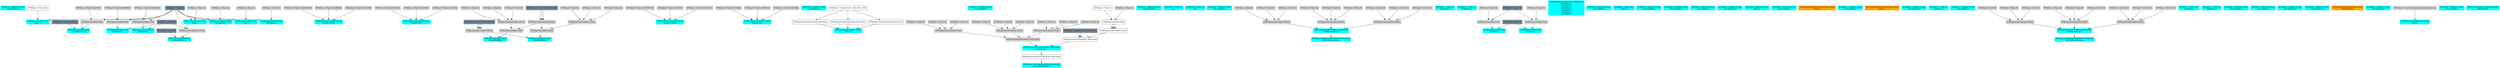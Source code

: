 digraph G {
node0 [shape="box" color="cyan" style="filled" label="VFXValue`1 Boolean (True)
_vfx_enabled_a"]
node1 [shape="box" color="cyan" style="filled" label="VFXExpressionMax Float
Rate_a"]
node2 [shape="box" label="VFXValue`1 Float (30)"]
node3 [shape="box" color="lightslategray" style="filled" label="VFXValue`1 Float (0)"]
node4 [shape="box" color="cyan" style="filled" label="VFXExpressionCombine Float3
bounds_center"]
node5 [shape="box" color="lightgray" style="filled" label="VFXValue`1 Float (-0.08967018)"]
node6 [shape="box" color="lightgray" style="filled" label="VFXValue`1 Float (0.3930029)"]
node7 [shape="box" color="lightgray" style="filled" label="VFXValue`1 Float (0.1912585)"]
node8 [shape="box" color="cyan" style="filled" label="VFXExpressionCombine Float3
bounds_size"]
node9 [shape="box" color="lightgray" style="filled" label="VFXValue`1 Float (3.687424)"]
node10 [shape="box" color="lightgray" style="filled" label="VFXValue`1 Float (3.051853)"]
node11 [shape="box" color="lightgray" style="filled" label="VFXValue`1 Float (2.478354)"]
node12 [shape="box" color="cyan" style="filled" label="VFXExpressionMin Float3
boundsPadding"]
node13 [shape="box" color="lightgray" style="filled" label="VFXExpressionMax Float3"]
node14 [shape="box" color="lightgray" style="filled" label="VFXExpressionCombine Float3"]
node15 [shape="box" color="lightgray" style="filled" label="VFXValue`1 Float (0)"]
node16 [shape="box" color="lightgray" style="filled" label="VFXValue`1 Float (0)"]
node17 [shape="box" color="lightgray" style="filled" label="VFXValue`1 Float (0)"]
node18 [shape="box" color="lightgray" style="filled" label="VFXExpressionCombine Float3"]
node19 [shape="box" color="lightslategray" style="filled" label="VFXValue`1 Float (-1.701412E+38)"]
node20 [shape="box" color="lightgray" style="filled" label="VFXExpressionCombine Float3"]
node21 [shape="box" color="lightslategray" style="filled" label="VFXValue`1 Float (1.701412E+38)"]
node22 [shape="box" color="cyan" style="filled" label="VFXExpressionCombine Float3
bounds_center"]
node23 [shape="box" color="lightgray" style="filled" label="VFXValue`1 Float (-0.07987535)"]
node24 [shape="box" color="lightgray" style="filled" label="VFXValue`1 Float (0.369233)"]
node25 [shape="box" color="lightgray" style="filled" label="VFXValue`1 Float (0.2012136)"]
node26 [shape="box" color="cyan" style="filled" label="VFXExpressionCombine Float3
bounds_size"]
node27 [shape="box" color="lightgray" style="filled" label="VFXValue`1 Float (3.709438)"]
node28 [shape="box" color="lightgray" style="filled" label="VFXValue`1 Float (3.099251)"]
node29 [shape="box" color="lightgray" style="filled" label="VFXValue`1 Float (2.547388)"]
node30 [shape="box" color="cyan" style="filled" label="VFXExpressionMin Float3
boundsPadding"]
node31 [shape="box" color="lightgray" style="filled" label="VFXExpressionMax Float3"]
node32 [shape="box" color="lightgray" style="filled" label="VFXExpressionCombine Float3"]
node33 [shape="box" color="lightgray" style="filled" label="VFXValue`1 Float (0)"]
node34 [shape="box" color="lightgray" style="filled" label="VFXValue`1 Float (0)"]
node35 [shape="box" color="lightgray" style="filled" label="VFXValue`1 Float (0)"]
node36 [shape="box" color="cyan" style="filled" label="VFXValue`1 Boolean (True)
_vfx_enabled_a"]
node37 [shape="box" color="cyan" style="filled" label="VFXExpressionCombine Float3
Color_a"]
node38 [shape="box" label="VFXExpressionExtractComponent Float"]
node39 [shape="box" label="VFXValue`1 Float4 ((0.43, 2.98, 4.00, 0.00))"]
node40 [shape="box" label="VFXExpressionExtractComponent Float"]
node41 [shape="box" label="VFXExpressionExtractComponent Float"]
node42 [shape="box" color="cyan" style="filled" label="VFXValue`1 Boolean (True)
_vfx_enabled_b"]
node43 [shape="box" color="cyan" style="filled" label="VFXExpressionMin Float
arcSphere_arc_b"]
node44 [shape="box" color="lightgray" style="filled" label="VFXExpressionMax Float"]
node45 [shape="box" color="lightgray" style="filled" label="VFXValue`1 Float (6.283185)"]
node46 [shape="box" color="lightslategray" style="filled" label="VFXValue`1 Float (6.283185)"]
node47 [shape="box" color="cyan" style="filled" label="VFXExpressionTransformMatrix Matrix4x4
transform_b"]
node48 [shape="box" color="lightgray" style="filled" label="VFXExpressionTRSToMatrix Matrix4x4"]
node49 [shape="box" color="lightgray" style="filled" label="VFXExpressionCombine Float3"]
node50 [shape="box" color="lightgray" style="filled" label="VFXValue`1 Float (0)"]
node51 [shape="box" color="lightgray" style="filled" label="VFXValue`1 Float (0)"]
node52 [shape="box" color="lightgray" style="filled" label="VFXValue`1 Float (0)"]
node53 [shape="box" color="lightgray" style="filled" label="VFXExpressionCombine Float3"]
node54 [shape="box" color="lightgray" style="filled" label="VFXValue`1 Float (0)"]
node55 [shape="box" color="lightgray" style="filled" label="VFXValue`1 Float (0)"]
node56 [shape="box" color="lightgray" style="filled" label="VFXValue`1 Float (0)"]
node57 [shape="box" color="lightgray" style="filled" label="VFXExpressionCombine Float3"]
node58 [shape="box" color="lightgray" style="filled" label="VFXValue`1 Float (1)"]
node59 [shape="box" color="lightgray" style="filled" label="VFXValue`1 Float (1)"]
node60 [shape="box" color="lightgray" style="filled" label="VFXValue`1 Float (1)"]
node61 [shape="box" label="VFXExpressionTRSToMatrix Matrix4x4"]
node62 [shape="box" color="lightslategray" style="filled" label="VFXValue`1 Float3 ((0.00, 0.00, 0.00))"]
node63 [shape="box" label="VFXExpressionCombine Float3"]
node64 [shape="box" label="VFXExpressionMul Float"]
node65 [shape="box" label="VFXValue`1 Float (1)"]
node66 [shape="box" color="lightgray" style="filled" label="VFXValue`1 Float (1)"]
node67 [shape="box" color="cyan" style="filled" label="VFXExpressionTransposeMatrix Matrix4x4
inverseTranspose_b"]
node68 [shape="box" label="VFXExpressionInverseTRSMatrix Matrix4x4"]
node69 [shape="box" color="cyan" style="filled" label="VFXExpressionPow Float
volumeFactor_b"]
node70 [shape="box" color="lightgray" style="filled" label="VFXExpressionSubtract Float"]
node71 [shape="box" color="lightslategray" style="filled" label="VFXValue`1 Float (1)"]
node72 [shape="box" color="lightslategray" style="filled" label="VFXValue`1 Float (3)"]
node73 [shape="box" color="cyan" style="filled" label="VFXValue`1 Boolean (True)
_vfx_enabled_c"]
node74 [shape="box" color="cyan" style="filled" label="VFXValue`1 Float (1)
A_c"]
node75 [shape="box" color="cyan" style="filled" label="VFXValue`1 Float (3)
B_c"]
node76 [shape="box" color="cyan" style="filled" label="VFXValue`1 Boolean (True)
_vfx_enabled_a"]
node77 [shape="box" color="cyan" style="filled" label="VFXExpressionInverseTRSMatrix Matrix4x4
InvFieldTransform_a"]
node78 [shape="box" color="cyan" style="filled" label="VFXExpressionTRSToMatrix Matrix4x4
FieldTransform_a"]
node79 [shape="box" color="lightgray" style="filled" label="VFXExpressionCombine Float3"]
node80 [shape="box" color="lightgray" style="filled" label="VFXValue`1 Float (0)"]
node81 [shape="box" color="lightgray" style="filled" label="VFXValue`1 Float (0)"]
node82 [shape="box" color="lightgray" style="filled" label="VFXValue`1 Float (0)"]
node83 [shape="box" color="lightgray" style="filled" label="VFXExpressionCombine Float3"]
node84 [shape="box" color="lightgray" style="filled" label="VFXValue`1 Float (0)"]
node85 [shape="box" color="lightgray" style="filled" label="VFXValue`1 Float (0)"]
node86 [shape="box" color="lightgray" style="filled" label="VFXValue`1 Float (0)"]
node87 [shape="box" color="lightgray" style="filled" label="VFXExpressionCombine Float3"]
node88 [shape="box" color="lightgray" style="filled" label="VFXValue`1 Float (0.3)"]
node89 [shape="box" color="lightgray" style="filled" label="VFXValue`1 Float (0.3)"]
node90 [shape="box" color="lightgray" style="filled" label="VFXValue`1 Float (0.3)"]
node91 [shape="box" color="cyan" style="filled" label="VFXValue`1 Float (5)
Intensity_a"]
node92 [shape="box" color="cyan" style="filled" label="VFXExpressionMax Float
Drag_a"]
node93 [shape="box" color="lightgray" style="filled" label="VFXValue`1 Float (1)"]
node94 [shape="box" color="cyan" style="filled" label="VFXValue`1 Float (1)
frequency_a"]
node95 [shape="box" color="cyan" style="filled" label="VFXExpressionMin Int32
octaves_a"]
node96 [shape="box" color="lightgray" style="filled" label="VFXExpressionMax Int32"]
node97 [shape="box" color="lightgray" style="filled" label="VFXValue`1 Int32 (3)"]
node98 [shape="box" color="lightslategray" style="filled" label="VFXValue`1 Int32 (1)"]
node99 [shape="box" color="lightslategray" style="filled" label="VFXValue`1 Int32 (8)"]
node100 [shape="box" color="cyan" style="filled" label="VFXExpressionMin Float
roughness_a"]
node101 [shape="box" color="lightgray" style="filled" label="VFXExpressionMax Float"]
node102 [shape="box" color="lightgray" style="filled" label="VFXValue`1 Float (0.8348661)"]
node103 [shape="box" color="cyan" style="filled" label="VFXExpressionMax Float
lacunarity_a"]
node104 [shape="box" color="lightgray" style="filled" label="VFXValue`1 Float (2)"]
node105 [shape="box" color="cyan" style="filled" label="VFXBuiltInExpression Float (DeltaTime)
deltaTime_a
deltaTime_b
deltaTime_c
deltaTime_d
deltaTime_a
deltaTime_b
deltaTime_c"]
node106 [shape="box" color="cyan" style="filled" label="VFXValue`1 Boolean (True)
_vfx_enabled_b"]
node107 [shape="box" color="cyan" style="filled" label="VFXValue`1 Float (30)
Rate_b"]
node108 [shape="box" color="cyan" style="filled" label="VFXValue`1 Boolean (True)
_vfx_enabled_c"]
node109 [shape="box" color="cyan" style="filled" label="VFXValue`1 Boolean (True)
_vfx_enabled_d"]
node110 [shape="box" color="cyan" style="filled" label="VFXValue`1 Boolean (True)
_vfx_enabled_e"]
node111 [shape="box" color="cyan" style="filled" label="VFXValue`1 Boolean (True)
_vfx_enabled_a"]
node112 [shape="box" color="cyan" style="filled" label="VFXValue`1 Boolean (True)
Alive_a"]
node113 [shape="box" color="cyan" style="filled" label="VFXValue`1 Boolean (True)
_vfx_enabled_b"]
node114 [shape="box" color="orange" style="filled" label="VFXAttributeExpression Float3 (position)
Value_b"]
node115 [shape="box" color="cyan" style="filled" label="VFXValue`1 Boolean (True)
_vfx_enabled_c"]
node116 [shape="box" color="orange" style="filled" label="VFXAttributeExpression Float3 (color)
Value_c"]
node117 [shape="box" color="cyan" style="filled" label="VFXValue`1 Boolean (True)
_vfx_enabled_d"]
node118 [shape="box" color="cyan" style="filled" label="VFXValue`1 Float (3)
Lifetime_d"]
node119 [shape="box" color="cyan" style="filled" label="VFXValue`1 Boolean (True)
_vfx_enabled_a"]
node120 [shape="box" color="cyan" style="filled" label="VFXExpressionInverseTRSMatrix Matrix4x4
InvFieldTransform_a"]
node121 [shape="box" color="cyan" style="filled" label="VFXExpressionTRSToMatrix Matrix4x4
FieldTransform_a"]
node122 [shape="box" color="lightgray" style="filled" label="VFXExpressionCombine Float3"]
node123 [shape="box" color="lightgray" style="filled" label="VFXValue`1 Float (0)"]
node124 [shape="box" color="lightgray" style="filled" label="VFXValue`1 Float (0)"]
node125 [shape="box" color="lightgray" style="filled" label="VFXValue`1 Float (0)"]
node126 [shape="box" color="lightgray" style="filled" label="VFXExpressionCombine Float3"]
node127 [shape="box" color="lightgray" style="filled" label="VFXValue`1 Float (0)"]
node128 [shape="box" color="lightgray" style="filled" label="VFXValue`1 Float (0)"]
node129 [shape="box" color="lightgray" style="filled" label="VFXValue`1 Float (0)"]
node130 [shape="box" color="lightgray" style="filled" label="VFXExpressionCombine Float3"]
node131 [shape="box" color="lightgray" style="filled" label="VFXValue`1 Float (0.3)"]
node132 [shape="box" color="lightgray" style="filled" label="VFXValue`1 Float (0.3)"]
node133 [shape="box" color="lightgray" style="filled" label="VFXValue`1 Float (0.3)"]
node134 [shape="box" color="cyan" style="filled" label="VFXValue`1 Float (0.1)
Intensity_a"]
node135 [shape="box" color="cyan" style="filled" label="VFXExpressionMax Float
Drag_a"]
node136 [shape="box" color="lightgray" style="filled" label="VFXValue`1 Float (1)"]
node137 [shape="box" color="cyan" style="filled" label="VFXValue`1 Float (1)
frequency_a"]
node138 [shape="box" color="cyan" style="filled" label="VFXExpressionMin Int32
octaves_a"]
node139 [shape="box" color="lightgray" style="filled" label="VFXExpressionMax Int32"]
node140 [shape="box" color="lightgray" style="filled" label="VFXValue`1 Int32 (1)"]
node141 [shape="box" color="cyan" style="filled" label="VFXExpressionMin Float
roughness_a"]
node142 [shape="box" color="lightgray" style="filled" label="VFXExpressionMax Float"]
node143 [shape="box" color="lightgray" style="filled" label="VFXValue`1 Float (0.8348661)"]
node144 [shape="box" color="cyan" style="filled" label="VFXExpressionMax Float
lacunarity_a"]
node145 [shape="box" color="lightgray" style="filled" label="VFXValue`1 Float (2)"]
node146 [shape="box" color="cyan" style="filled" label="VFXValue`1 Boolean (True)
_vfx_enabled_b"]
node147 [shape="box" color="cyan" style="filled" label="VFXValue`1 Boolean (True)
_vfx_enabled_c"]
node148 [shape="box" color="cyan" style="filled" label="VFXValue`1 Boolean (True)
_vfx_enabled_d"]
node149 [shape="box" color="cyan" style="filled" label="VFXValue`1 Boolean (True)
_vfx_enabled_a"]
node150 [shape="box" color="orange" style="filled" label="VFXExpressionStripTangent Float3
stripTangent_a"]
node151 [shape="box" color="cyan" style="filled" label="VFXValue`1 Boolean (True)
_vfx_enabled_b"]
node152 [shape="box" color="cyan" style="filled" label="VFXExpressionBakeCurve Float4
Size_b"]
node153 [shape="box" color="lightgray" style="filled" label="VFXValue`1 Curve (UnityEngine.AnimationCurve)"]
node154 [shape="box" color="cyan" style="filled" label="VFXValue`1 Boolean (True)
_vfx_enabled_c"]
node155 [shape="box" color="cyan" style="filled" label="VFXTexture2DValue Texture2D (820)
mainTexture"]
node2 -> node1 [headlabel="0"]
node3 -> node1 [headlabel="1"]
node5 -> node4 [headlabel="0"]
node6 -> node4 [headlabel="1"]
node7 -> node4 [headlabel="2"]
node9 -> node8 [headlabel="0"]
node10 -> node8 [headlabel="1"]
node11 -> node8 [headlabel="2"]
node13 -> node12 [headlabel="0"]
node20 -> node12 [headlabel="1"]
node14 -> node13 [headlabel="0"]
node18 -> node13 [headlabel="1"]
node15 -> node14 [headlabel="0"]
node16 -> node14 [headlabel="1"]
node17 -> node14 [headlabel="2"]
node19 -> node18 [headlabel="0"]
node19 -> node18 [headlabel="1"]
node19 -> node18 [headlabel="2"]
node21 -> node20 [headlabel="0"]
node21 -> node20 [headlabel="1"]
node21 -> node20 [headlabel="2"]
node23 -> node22 [headlabel="0"]
node24 -> node22 [headlabel="1"]
node25 -> node22 [headlabel="2"]
node27 -> node26 [headlabel="0"]
node28 -> node26 [headlabel="1"]
node29 -> node26 [headlabel="2"]
node31 -> node30 [headlabel="0"]
node20 -> node30 [headlabel="1"]
node32 -> node31 [headlabel="0"]
node18 -> node31 [headlabel="1"]
node33 -> node32 [headlabel="0"]
node34 -> node32 [headlabel="1"]
node35 -> node32 [headlabel="2"]
node38 -> node37 [headlabel="0"]
node40 -> node37 [headlabel="1"]
node41 -> node37 [headlabel="2"]
node39 -> node38 
node39 -> node40 
node39 -> node41 
node44 -> node43 [headlabel="0"]
node46 -> node43 [headlabel="1"]
node45 -> node44 [headlabel="0"]
node3 -> node44 [headlabel="1"]
node48 -> node47 [headlabel="0"]
node61 -> node47 [headlabel="1"]
node49 -> node48 [headlabel="0"]
node53 -> node48 [headlabel="1"]
node57 -> node48 [headlabel="2"]
node50 -> node49 [headlabel="0"]
node51 -> node49 [headlabel="1"]
node52 -> node49 [headlabel="2"]
node54 -> node53 [headlabel="0"]
node55 -> node53 [headlabel="1"]
node56 -> node53 [headlabel="2"]
node58 -> node57 [headlabel="0"]
node59 -> node57 [headlabel="1"]
node60 -> node57 [headlabel="2"]
node62 -> node61 [headlabel="0"]
node62 -> node61 [headlabel="1"]
node63 -> node61 [headlabel="2"]
node64 -> node63 [headlabel="0"]
node64 -> node63 [headlabel="1"]
node64 -> node63 [headlabel="2"]
node65 -> node64 [headlabel="0"]
node66 -> node64 [headlabel="1"]
node68 -> node67 
node47 -> node68 
node70 -> node69 [headlabel="0"]
node72 -> node69 [headlabel="1"]
node71 -> node70 [headlabel="0"]
node3 -> node70 [headlabel="1"]
node78 -> node77 
node79 -> node78 [headlabel="0"]
node83 -> node78 [headlabel="1"]
node87 -> node78 [headlabel="2"]
node80 -> node79 [headlabel="0"]
node81 -> node79 [headlabel="1"]
node82 -> node79 [headlabel="2"]
node84 -> node83 [headlabel="0"]
node85 -> node83 [headlabel="1"]
node86 -> node83 [headlabel="2"]
node88 -> node87 [headlabel="0"]
node89 -> node87 [headlabel="1"]
node90 -> node87 [headlabel="2"]
node93 -> node92 [headlabel="0"]
node3 -> node92 [headlabel="1"]
node96 -> node95 [headlabel="0"]
node99 -> node95 [headlabel="1"]
node97 -> node96 [headlabel="0"]
node98 -> node96 [headlabel="1"]
node101 -> node100 [headlabel="0"]
node71 -> node100 [headlabel="1"]
node102 -> node101 [headlabel="0"]
node3 -> node101 [headlabel="1"]
node104 -> node103 [headlabel="0"]
node3 -> node103 [headlabel="1"]
node121 -> node120 
node122 -> node121 [headlabel="0"]
node126 -> node121 [headlabel="1"]
node130 -> node121 [headlabel="2"]
node123 -> node122 [headlabel="0"]
node124 -> node122 [headlabel="1"]
node125 -> node122 [headlabel="2"]
node127 -> node126 [headlabel="0"]
node128 -> node126 [headlabel="1"]
node129 -> node126 [headlabel="2"]
node131 -> node130 [headlabel="0"]
node132 -> node130 [headlabel="1"]
node133 -> node130 [headlabel="2"]
node136 -> node135 [headlabel="0"]
node3 -> node135 [headlabel="1"]
node139 -> node138 [headlabel="0"]
node99 -> node138 [headlabel="1"]
node140 -> node139 [headlabel="0"]
node98 -> node139 [headlabel="1"]
node142 -> node141 [headlabel="0"]
node71 -> node141 [headlabel="1"]
node143 -> node142 [headlabel="0"]
node3 -> node142 [headlabel="1"]
node145 -> node144 [headlabel="0"]
node3 -> node144 [headlabel="1"]
node153 -> node152 
}
